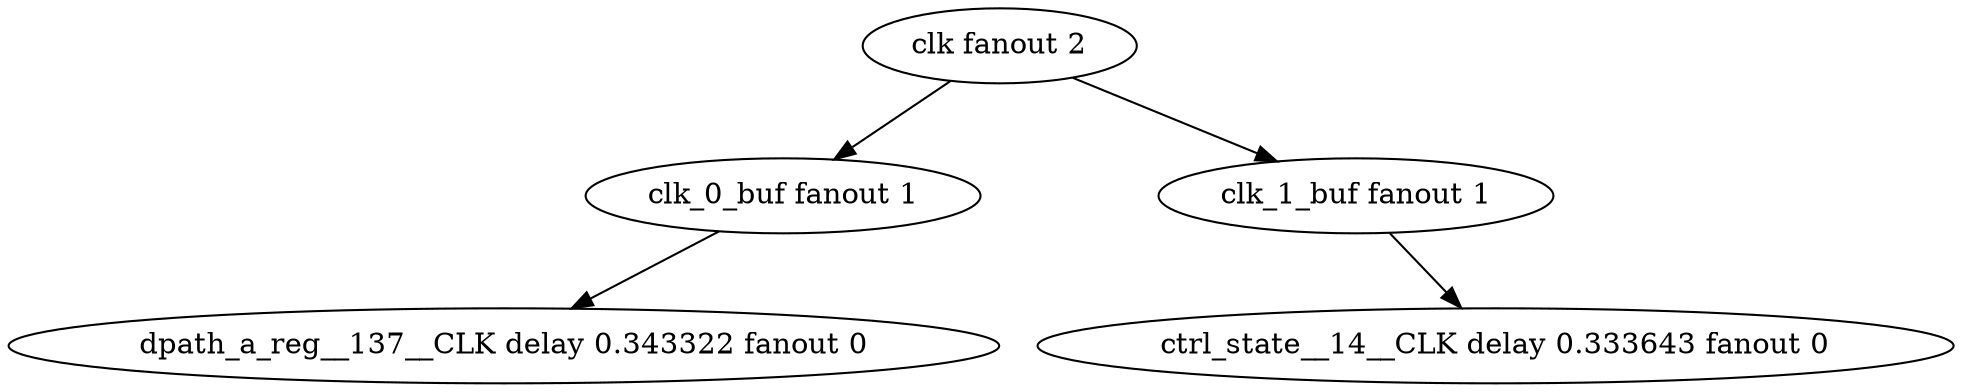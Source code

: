 digraph clocktree {
clk[label="clk fanout 2" ]
clk -> clk_0_buf
clk_0_buf[label="clk_0_buf delay 0.000084 fanout 1" ]
clk_0_buf[label="clk_0_buf fanout 1" ]
clk_0_buf -> dpath_a_reg__137__CLK
dpath_a_reg__137__CLK[label="dpath_a_reg__137__CLK delay 0.343322 fanout 0" ]
clk[label="clk fanout 2" ]
clk -> clk_1_buf
clk_1_buf[label="clk_1_buf delay 0.000084 fanout 1" ]
clk_1_buf[label="clk_1_buf fanout 1" ]
clk_1_buf -> ctrl_state__14__CLK
ctrl_state__14__CLK[label="ctrl_state__14__CLK delay 0.333643 fanout 0" ]
}

